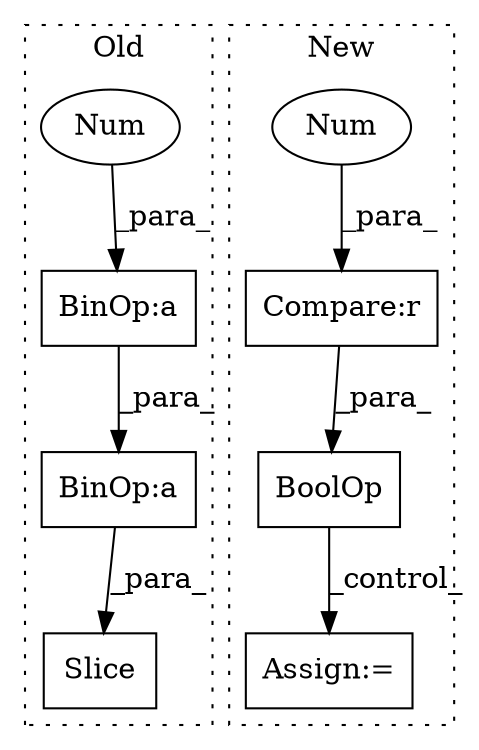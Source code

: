digraph G {
subgraph cluster0 {
1 [label="Slice" a="80" s="7881" l="1" shape="box"];
3 [label="BinOp:a" a="82" s="7790" l="4" shape="box"];
7 [label="BinOp:a" a="82" s="7782" l="16" shape="box"];
8 [label="Num" a="76" s="7794" l="1" shape="ellipse"];
label = "Old";
style="dotted";
}
subgraph cluster1 {
2 [label="BoolOp" a="72" s="9404" l="40" shape="box"];
4 [label="Compare:r" a="40" s="9404" l="17" shape="box"];
5 [label="Assign:=" a="68" s="9464" l="3" shape="box"];
6 [label="Num" a="76" s="9420" l="1" shape="ellipse"];
label = "New";
style="dotted";
}
2 -> 5 [label="_control_"];
3 -> 7 [label="_para_"];
4 -> 2 [label="_para_"];
6 -> 4 [label="_para_"];
7 -> 1 [label="_para_"];
8 -> 3 [label="_para_"];
}